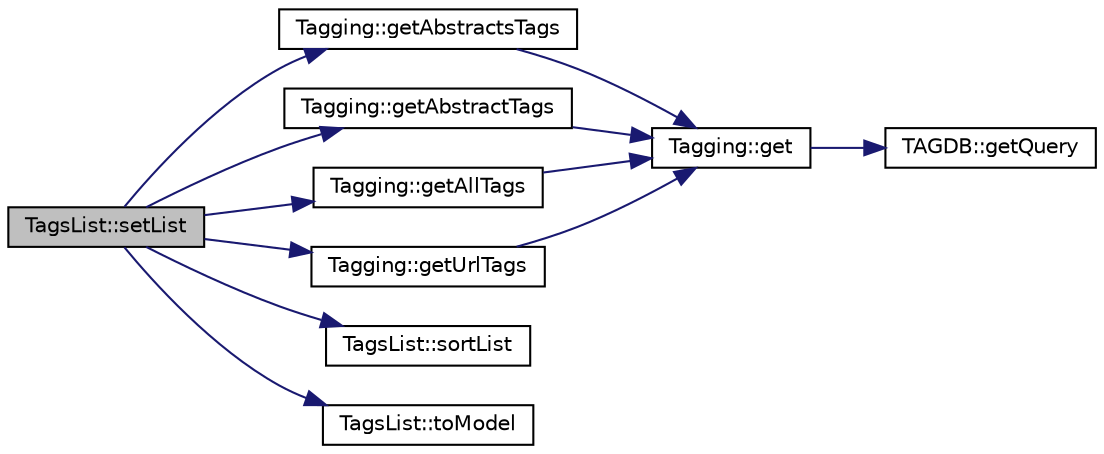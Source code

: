 digraph "TagsList::setList"
{
 // INTERACTIVE_SVG=YES
 // LATEX_PDF_SIZE
  edge [fontname="Helvetica",fontsize="10",labelfontname="Helvetica",labelfontsize="10"];
  node [fontname="Helvetica",fontsize="10",shape=record];
  rankdir="LR";
  Node188 [label="TagsList::setList",height=0.2,width=0.4,color="black", fillcolor="grey75", style="filled", fontcolor="black",tooltip=" "];
  Node188 -> Node189 [color="midnightblue",fontsize="10",style="solid",fontname="Helvetica"];
  Node189 [label="Tagging::getAbstractsTags",height=0.2,width=0.4,color="black", fillcolor="white", style="filled",URL="$class_tagging.html#aefeb5aaac2ffa1ae9863fb839842b640",tooltip=" "];
  Node189 -> Node190 [color="midnightblue",fontsize="10",style="solid",fontname="Helvetica"];
  Node190 [label="Tagging::get",height=0.2,width=0.4,color="black", fillcolor="white", style="filled",URL="$class_tagging.html#a31eafb22f7c6343f6a6e1a60c0b46d1b",tooltip=" "];
  Node190 -> Node191 [color="midnightblue",fontsize="10",style="solid",fontname="Helvetica"];
  Node191 [label="TAGDB::getQuery",height=0.2,width=0.4,color="black", fillcolor="white", style="filled",URL="$class_t_a_g_d_b.html#ae90d363ffa72013cdfe742c606888432",tooltip=" "];
  Node188 -> Node192 [color="midnightblue",fontsize="10",style="solid",fontname="Helvetica"];
  Node192 [label="Tagging::getAbstractTags",height=0.2,width=0.4,color="black", fillcolor="white", style="filled",URL="$class_tagging.html#afdb3ddcdbef1330e7ade9fb4c929d9b0",tooltip=" "];
  Node192 -> Node190 [color="midnightblue",fontsize="10",style="solid",fontname="Helvetica"];
  Node188 -> Node193 [color="midnightblue",fontsize="10",style="solid",fontname="Helvetica"];
  Node193 [label="Tagging::getAllTags",height=0.2,width=0.4,color="black", fillcolor="white", style="filled",URL="$class_tagging.html#a8a39609e4d070f9b621dca7261c37e2c",tooltip=" "];
  Node193 -> Node190 [color="midnightblue",fontsize="10",style="solid",fontname="Helvetica"];
  Node188 -> Node194 [color="midnightblue",fontsize="10",style="solid",fontname="Helvetica"];
  Node194 [label="Tagging::getUrlTags",height=0.2,width=0.4,color="black", fillcolor="white", style="filled",URL="$class_tagging.html#aa1d8d4da14e96cbf6a42cacc37e18a52",tooltip=" "];
  Node194 -> Node190 [color="midnightblue",fontsize="10",style="solid",fontname="Helvetica"];
  Node188 -> Node195 [color="midnightblue",fontsize="10",style="solid",fontname="Helvetica"];
  Node195 [label="TagsList::sortList",height=0.2,width=0.4,color="black", fillcolor="white", style="filled",URL="$class_tags_list.html#a0ffd288ebbda25657f9024a62fa91e9d",tooltip=" "];
  Node188 -> Node196 [color="midnightblue",fontsize="10",style="solid",fontname="Helvetica"];
  Node196 [label="TagsList::toModel",height=0.2,width=0.4,color="black", fillcolor="white", style="filled",URL="$class_tags_list.html#a6fda91aa4dd161d93f968fe83b11e66e",tooltip=" "];
}
